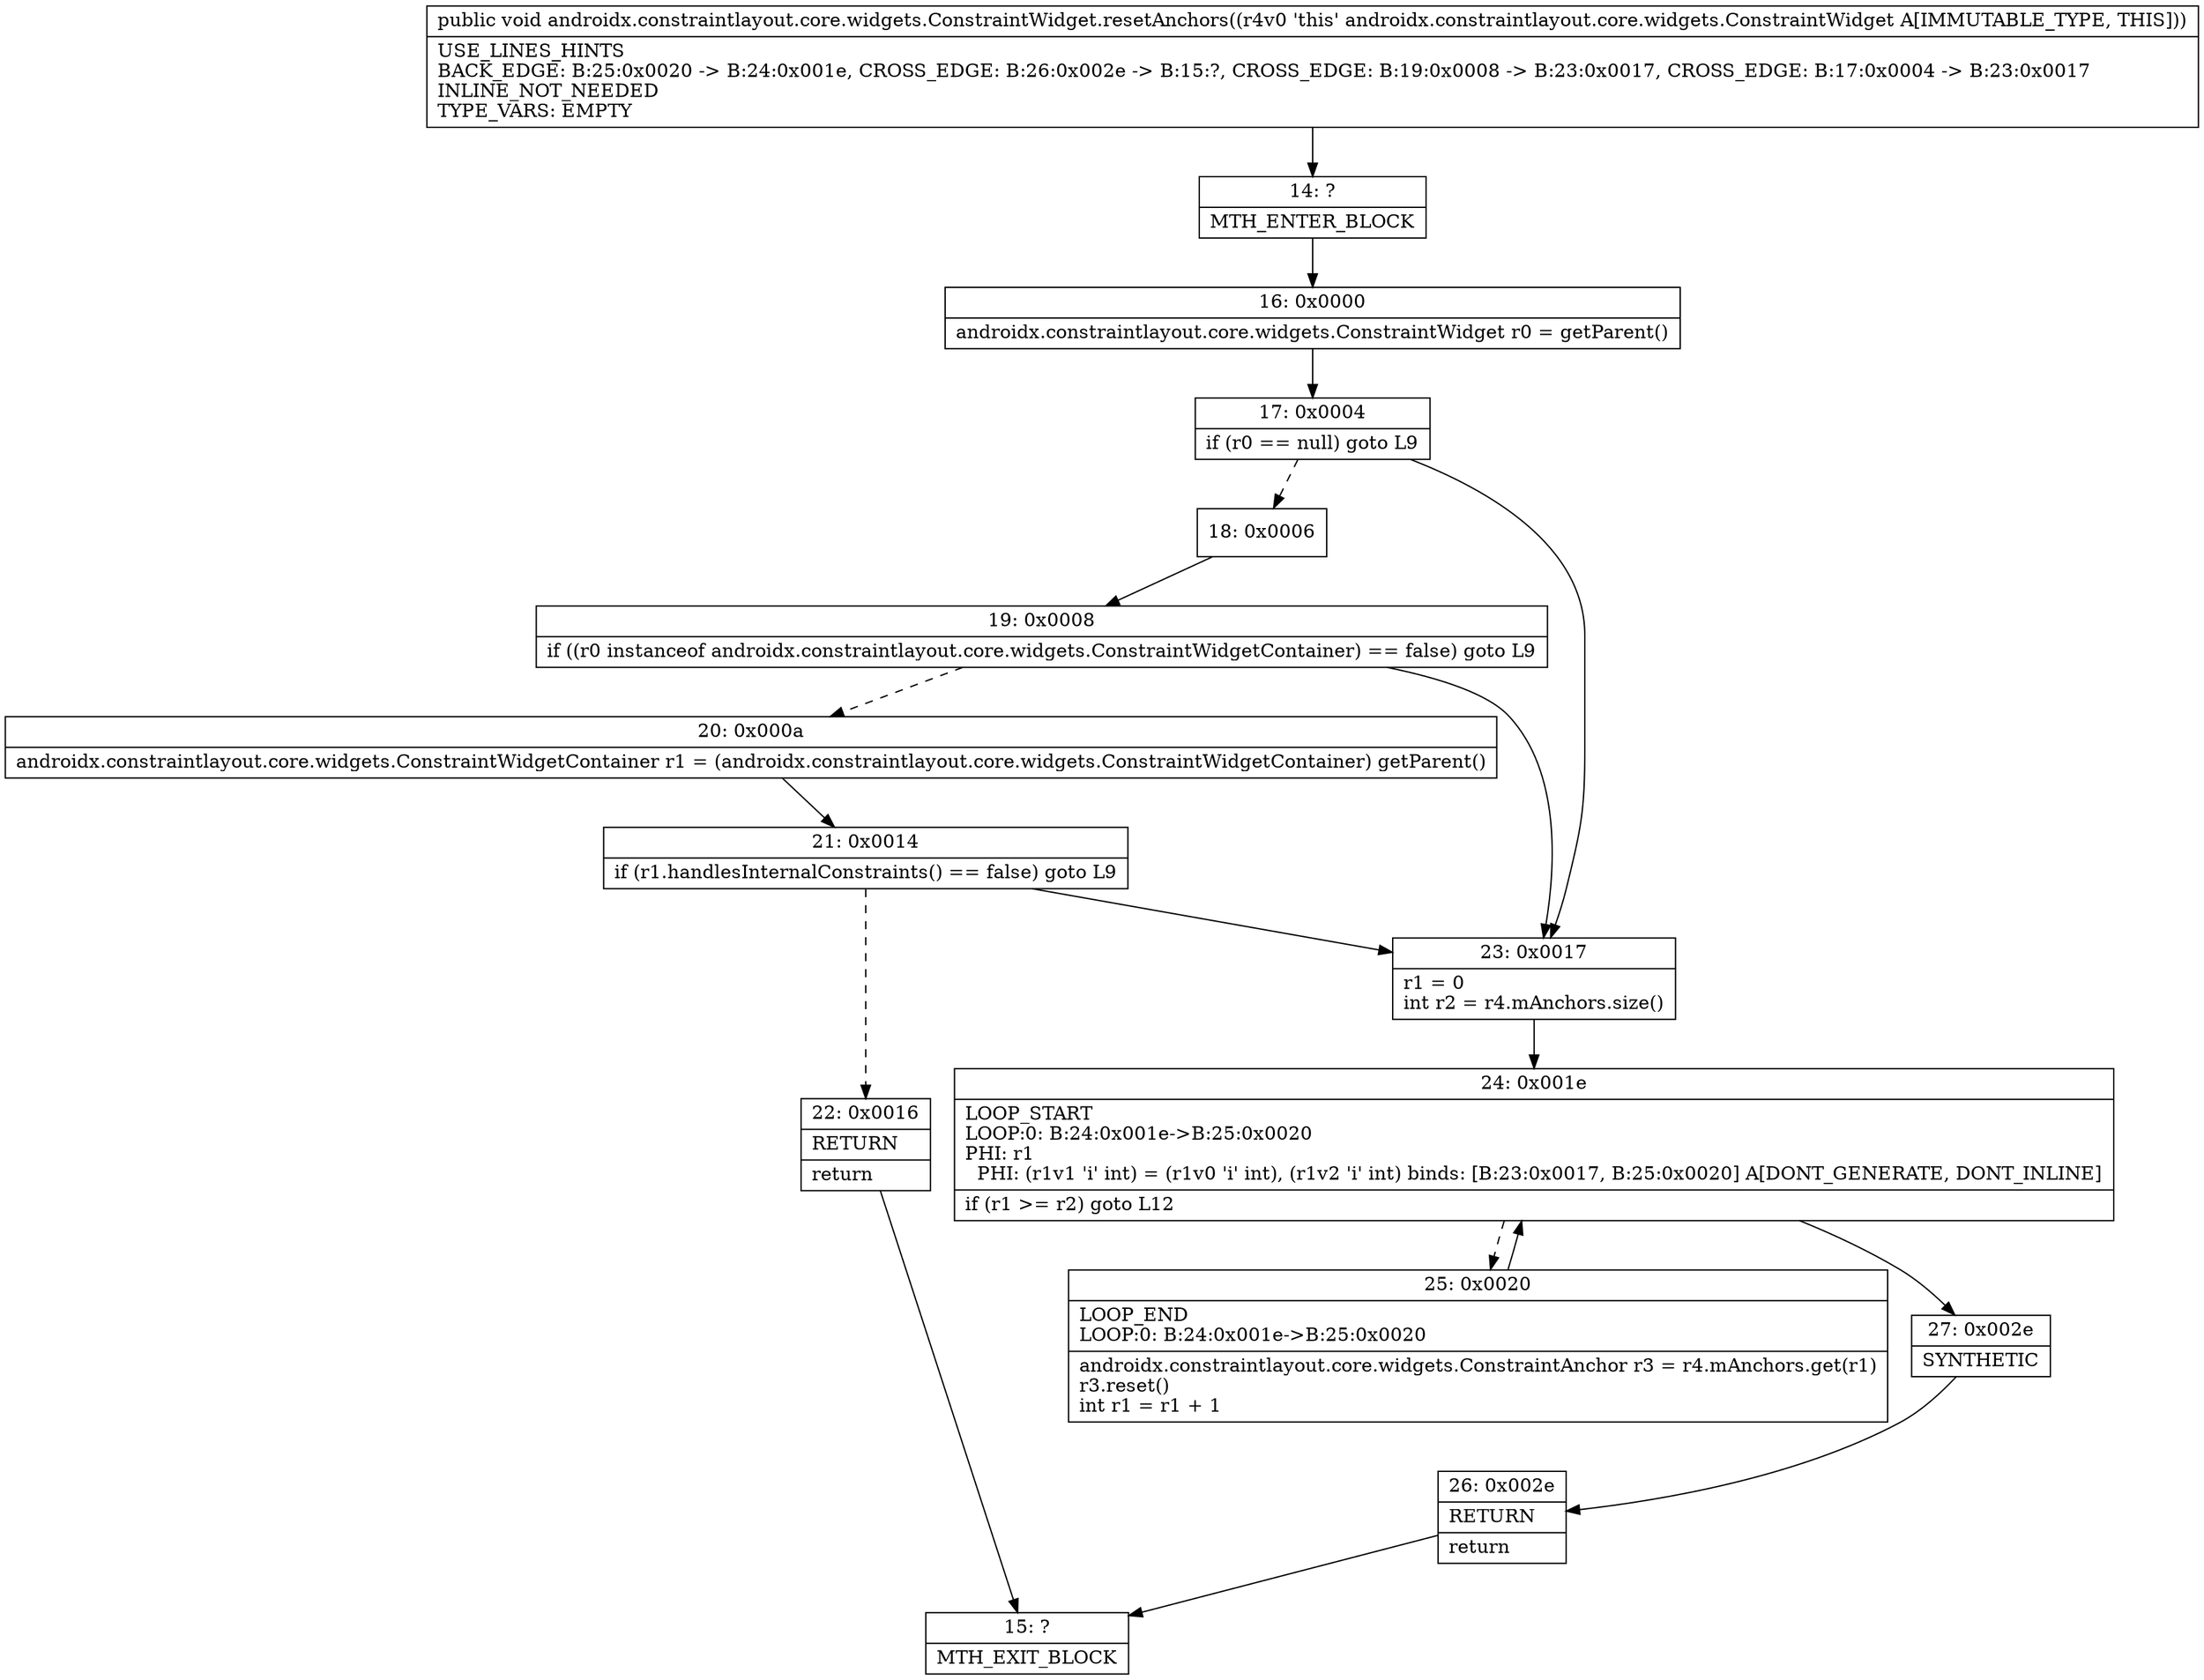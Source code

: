 digraph "CFG forandroidx.constraintlayout.core.widgets.ConstraintWidget.resetAnchors()V" {
Node_14 [shape=record,label="{14\:\ ?|MTH_ENTER_BLOCK\l}"];
Node_16 [shape=record,label="{16\:\ 0x0000|androidx.constraintlayout.core.widgets.ConstraintWidget r0 = getParent()\l}"];
Node_17 [shape=record,label="{17\:\ 0x0004|if (r0 == null) goto L9\l}"];
Node_18 [shape=record,label="{18\:\ 0x0006}"];
Node_19 [shape=record,label="{19\:\ 0x0008|if ((r0 instanceof androidx.constraintlayout.core.widgets.ConstraintWidgetContainer) == false) goto L9\l}"];
Node_20 [shape=record,label="{20\:\ 0x000a|androidx.constraintlayout.core.widgets.ConstraintWidgetContainer r1 = (androidx.constraintlayout.core.widgets.ConstraintWidgetContainer) getParent()\l}"];
Node_21 [shape=record,label="{21\:\ 0x0014|if (r1.handlesInternalConstraints() == false) goto L9\l}"];
Node_22 [shape=record,label="{22\:\ 0x0016|RETURN\l|return\l}"];
Node_15 [shape=record,label="{15\:\ ?|MTH_EXIT_BLOCK\l}"];
Node_23 [shape=record,label="{23\:\ 0x0017|r1 = 0\lint r2 = r4.mAnchors.size()\l}"];
Node_24 [shape=record,label="{24\:\ 0x001e|LOOP_START\lLOOP:0: B:24:0x001e\-\>B:25:0x0020\lPHI: r1 \l  PHI: (r1v1 'i' int) = (r1v0 'i' int), (r1v2 'i' int) binds: [B:23:0x0017, B:25:0x0020] A[DONT_GENERATE, DONT_INLINE]\l|if (r1 \>= r2) goto L12\l}"];
Node_25 [shape=record,label="{25\:\ 0x0020|LOOP_END\lLOOP:0: B:24:0x001e\-\>B:25:0x0020\l|androidx.constraintlayout.core.widgets.ConstraintAnchor r3 = r4.mAnchors.get(r1)\lr3.reset()\lint r1 = r1 + 1\l}"];
Node_27 [shape=record,label="{27\:\ 0x002e|SYNTHETIC\l}"];
Node_26 [shape=record,label="{26\:\ 0x002e|RETURN\l|return\l}"];
MethodNode[shape=record,label="{public void androidx.constraintlayout.core.widgets.ConstraintWidget.resetAnchors((r4v0 'this' androidx.constraintlayout.core.widgets.ConstraintWidget A[IMMUTABLE_TYPE, THIS]))  | USE_LINES_HINTS\lBACK_EDGE: B:25:0x0020 \-\> B:24:0x001e, CROSS_EDGE: B:26:0x002e \-\> B:15:?, CROSS_EDGE: B:19:0x0008 \-\> B:23:0x0017, CROSS_EDGE: B:17:0x0004 \-\> B:23:0x0017\lINLINE_NOT_NEEDED\lTYPE_VARS: EMPTY\l}"];
MethodNode -> Node_14;Node_14 -> Node_16;
Node_16 -> Node_17;
Node_17 -> Node_18[style=dashed];
Node_17 -> Node_23;
Node_18 -> Node_19;
Node_19 -> Node_20[style=dashed];
Node_19 -> Node_23;
Node_20 -> Node_21;
Node_21 -> Node_22[style=dashed];
Node_21 -> Node_23;
Node_22 -> Node_15;
Node_23 -> Node_24;
Node_24 -> Node_25[style=dashed];
Node_24 -> Node_27;
Node_25 -> Node_24;
Node_27 -> Node_26;
Node_26 -> Node_15;
}

